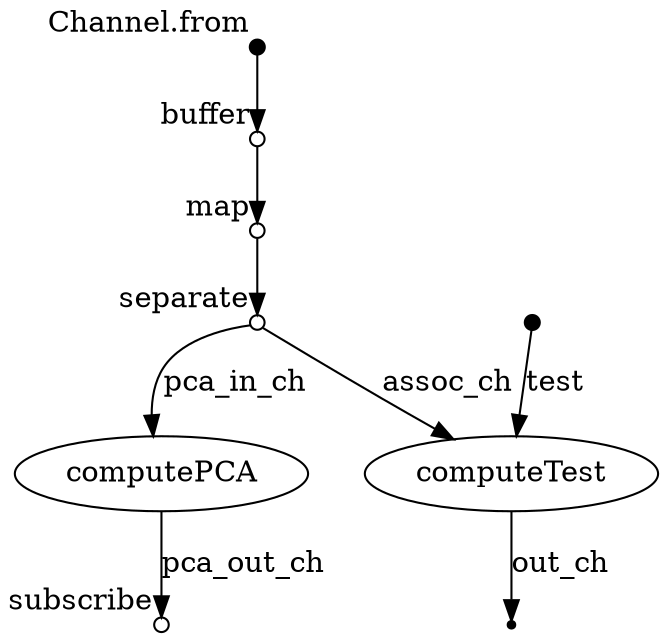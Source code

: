 digraph h3agwas {
p0 [shape=point,label="",fixedsize=true,width=0.1,xlabel="Channel.from"];
p1 [shape=circle,label="",fixedsize=true,width=0.1,xlabel="buffer"];
p0 -> p1;

p1 [shape=circle,label="",fixedsize=true,width=0.1,xlabel="buffer"];
p2 [shape=circle,label="",fixedsize=true,width=0.1,xlabel="map"];
p1 -> p2;

p2 [shape=circle,label="",fixedsize=true,width=0.1,xlabel="map"];
p3 [shape=circle,label="",fixedsize=true,width=0.1,xlabel="separate"];
p2 -> p3;

p3 [shape=circle,label="",fixedsize=true,width=0.1,xlabel="separate"];
p4 [label="computePCA"];
p3 -> p4 [label="pca_in_ch"];

p3 [shape=circle,label="",fixedsize=true,width=0.1,xlabel="separate"];
p6 [label="computeTest"];
p3 -> p6 [label="assoc_ch"];

p4 [label="computePCA"];
p8 [shape=circle,label="",fixedsize=true,width=0.1,xlabel="subscribe"];
p4 -> p8 [label="pca_out_ch"];

p5 [shape=point,label="",fixedsize=true,width=0.1];
p6 [label="computeTest"];
p5 -> p6 [label="test"];

p6 [label="computeTest"];
p7 [shape=point];
p6 -> p7 [label="out_ch"];

}
